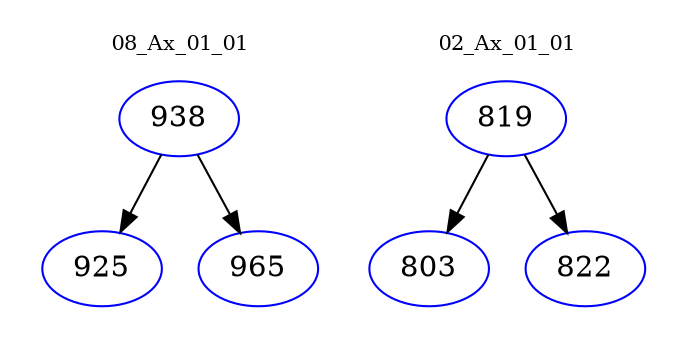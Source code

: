 digraph{
subgraph cluster_0 {
color = white
label = "08_Ax_01_01";
fontsize=10;
T0_938 [label="938", color="blue"]
T0_938 -> T0_925 [color="black"]
T0_925 [label="925", color="blue"]
T0_938 -> T0_965 [color="black"]
T0_965 [label="965", color="blue"]
}
subgraph cluster_1 {
color = white
label = "02_Ax_01_01";
fontsize=10;
T1_819 [label="819", color="blue"]
T1_819 -> T1_803 [color="black"]
T1_803 [label="803", color="blue"]
T1_819 -> T1_822 [color="black"]
T1_822 [label="822", color="blue"]
}
}
